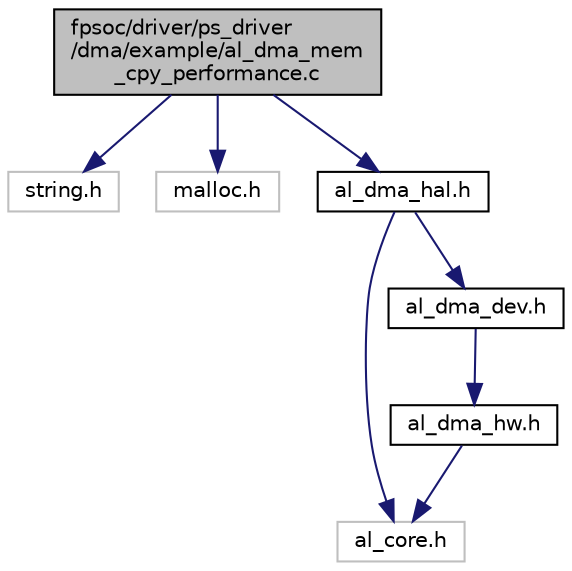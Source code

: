 digraph "fpsoc/driver/ps_driver/dma/example/al_dma_mem_cpy_performance.c"
{
  edge [fontname="Helvetica",fontsize="10",labelfontname="Helvetica",labelfontsize="10"];
  node [fontname="Helvetica",fontsize="10",shape=record];
  Node0 [label="fpsoc/driver/ps_driver\l/dma/example/al_dma_mem\l_cpy_performance.c",height=0.2,width=0.4,color="black", fillcolor="grey75", style="filled", fontcolor="black"];
  Node0 -> Node1 [color="midnightblue",fontsize="10",style="solid",fontname="Helvetica"];
  Node1 [label="string.h",height=0.2,width=0.4,color="grey75", fillcolor="white", style="filled"];
  Node0 -> Node2 [color="midnightblue",fontsize="10",style="solid",fontname="Helvetica"];
  Node2 [label="malloc.h",height=0.2,width=0.4,color="grey75", fillcolor="white", style="filled"];
  Node0 -> Node3 [color="midnightblue",fontsize="10",style="solid",fontname="Helvetica"];
  Node3 [label="al_dma_hal.h",height=0.2,width=0.4,color="black", fillcolor="white", style="filled",URL="$al__dma__hal_8h.html"];
  Node3 -> Node4 [color="midnightblue",fontsize="10",style="solid",fontname="Helvetica"];
  Node4 [label="al_core.h",height=0.2,width=0.4,color="grey75", fillcolor="white", style="filled"];
  Node3 -> Node5 [color="midnightblue",fontsize="10",style="solid",fontname="Helvetica"];
  Node5 [label="al_dma_dev.h",height=0.2,width=0.4,color="black", fillcolor="white", style="filled",URL="$al__dma__dev_8h.html"];
  Node5 -> Node6 [color="midnightblue",fontsize="10",style="solid",fontname="Helvetica"];
  Node6 [label="al_dma_hw.h",height=0.2,width=0.4,color="black", fillcolor="white", style="filled",URL="$al__dma__hw_8h.html"];
  Node6 -> Node4 [color="midnightblue",fontsize="10",style="solid",fontname="Helvetica"];
}
